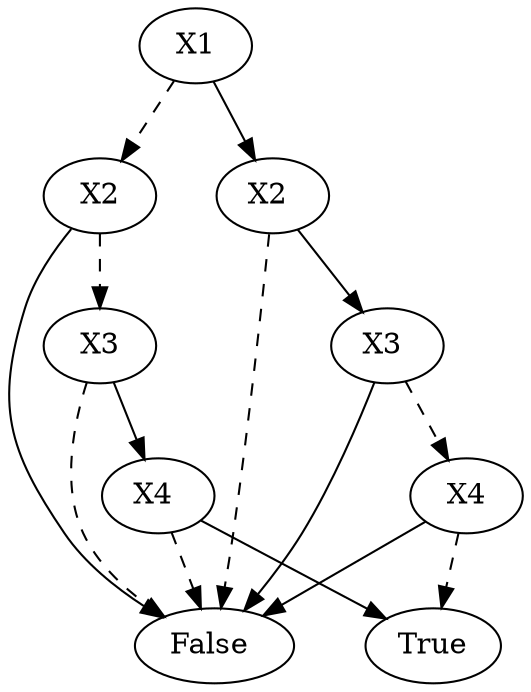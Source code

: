 digraph{2323693571600[label=X1]2323693572720[label="X2"]
2323693571600 -> 2323693572720[style=dashed label="" fontcolor = gray]
2323693573680[label="X3"]
2323693572720 -> 2323693573680[style=dashed label="" fontcolor = gray]
2323693575760[label="False"]
2323693573680 -> 2323693575760[style=dashed label="" fontcolor = gray]
2323693572880[label="X4 "]
2323693573680 -> 2323693572880 [label="" fontcolor = gray]
2323693575760[label="False"]
2323693572880 -> 2323693575760[style=dashed label="" fontcolor = gray]
2323693578320[label="True "]
2323693572880 -> 2323693578320 [label="" fontcolor = gray]
2323693575760[label="False "]
2323693572720 -> 2323693575760 [label="" fontcolor = gray]
2323693573040[label="X2 "]
2323693571600 -> 2323693573040 [label="" fontcolor = gray]
2323693575760[label="False"]
2323693573040 -> 2323693575760[style=dashed label="" fontcolor = gray]
2323693572080[label="X3 "]
2323693573040 -> 2323693572080 [label="" fontcolor = gray]
2323693575120[label="X4"]
2323693572080 -> 2323693575120[style=dashed label="" fontcolor = gray]
2323693578320[label="True"]
2323693575120 -> 2323693578320[style=dashed label="" fontcolor = gray]
2323693575760[label="False "]
2323693575120 -> 2323693575760 [label="" fontcolor = gray]
2323693575760[label="False "]
2323693572080 -> 2323693575760 [label="" fontcolor = gray]
}